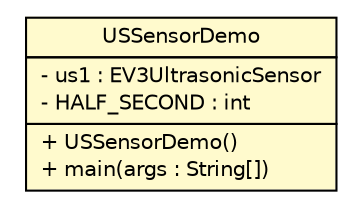 #!/usr/local/bin/dot
#
# Class diagram 
# Generated by UMLGraph version R5_6-24-gf6e263 (http://www.umlgraph.org/)
#

digraph G {
	edge [fontname="Helvetica",fontsize=10,labelfontname="Helvetica",labelfontsize=10];
	node [fontname="Helvetica",fontsize=10,shape=plaintext];
	nodesep=0.25;
	ranksep=0.5;
	// ev3dev.examples.sensors.USSensorDemo
	c8739 [label=<<table title="ev3dev.examples.sensors.USSensorDemo" border="0" cellborder="1" cellspacing="0" cellpadding="2" port="p" bgcolor="lemonChiffon" href="./USSensorDemo.html">
		<tr><td><table border="0" cellspacing="0" cellpadding="1">
<tr><td align="center" balign="center"> USSensorDemo </td></tr>
		</table></td></tr>
		<tr><td><table border="0" cellspacing="0" cellpadding="1">
<tr><td align="left" balign="left"> - us1 : EV3UltrasonicSensor </td></tr>
<tr><td align="left" balign="left"> - HALF_SECOND : int </td></tr>
		</table></td></tr>
		<tr><td><table border="0" cellspacing="0" cellpadding="1">
<tr><td align="left" balign="left"> + USSensorDemo() </td></tr>
<tr><td align="left" balign="left"> + main(args : String[]) </td></tr>
		</table></td></tr>
		</table>>, URL="./USSensorDemo.html", fontname="Helvetica", fontcolor="black", fontsize=10.0];
}

